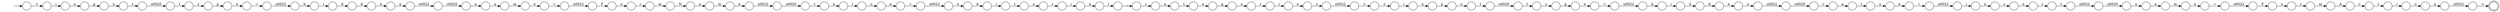 digraph Automaton {
  rankdir = LR;
  0 [shape=circle,label=""];
  0 -> 21 [label="n"]
  1 [shape=circle,label=""];
  1 -> 53 [label="m"]
  2 [shape=circle,label=""];
  2 -> 9 [label="n"]
  3 [shape=circle,label=""];
  3 -> 4 [label="n"]
  4 [shape=circle,label=""];
  4 -> 80 [label="a"]
  5 [shape=circle,label=""];
  5 -> 6 [label="="]
  6 [shape=circle,label=""];
  6 -> 32 [label="\u0022"]
  7 [shape=circle,label=""];
  7 -> 44 [label="d"]
  8 [shape=circle,label=""];
  8 -> 27 [label="<"]
  9 [shape=circle,label=""];
  9 -> 99 [label="\u0022"]
  10 [shape=circle,label=""];
  10 -> 102 [label="l"]
  11 [shape=circle,label=""];
  11 -> 72 [label="e"]
  12 [shape=circle,label=""];
  12 -> 90 [label="e"]
  13 [shape=circle,label=""];
  13 -> 57 [label="y"]
  14 [shape=circle,label=""];
  14 -> 109 [label="s"]
  15 [shape=circle,label=""];
  15 -> 41 [label="r"]
  16 [shape=circle,label=""];
  16 -> 33 [label="t"]
  17 [shape=circle,label=""];
  17 -> 29 [label="\u0020"]
  18 [shape=circle,label=""];
  18 -> 56 [label="t"]
  19 [shape=circle,label=""];
  19 -> 117 [label="\u0020"]
  20 [shape=circle,label=""];
  20 -> 81 [label="="]
  21 [shape=circle,label=""];
  21 -> 19 [label="\u0022"]
  22 [shape=circle,label=""];
  22 -> 94 [label="y"]
  23 [shape=circle,label=""];
  23 -> 66 [label="t"]
  24 [shape=circle,label=""];
  24 -> 68 [label="l"]
  25 [shape=circle,label=""];
  25 -> 67 [label="\u0022"]
  26 [shape=circle,label=""];
  26 -> 49 [label="o"]
  27 [shape=circle,label=""];
  27 -> 28 [label="i"]
  28 [shape=circle,label=""];
  28 -> 114 [label="n"]
  29 [shape=circle,label=""];
  29 -> 34 [label="v"]
  30 [shape=circle,label=""];
  30 -> 86 [label="i"]
  31 [shape=circle,label=""];
  31 -> 95 [label="e"]
  32 [shape=circle,label=""];
  32 -> 62 [label="h"]
  33 [shape=circle,label=""];
  33 -> 71 [label="\u0020"]
  34 [shape=circle,label=""];
  34 -> 45 [label="a"]
  35 [shape=circle,label=""];
  35 -> 55 [label="\u0020"]
  36 [shape=circle,label=""];
  36 -> 18 [label="u"]
  37 [shape=circle,label=""];
  37 -> 46 [label="e"]
  38 [shape=circle,label=""];
  38 -> 17 [label="\u0022"]
  39 [shape=circle,label=""];
  39 -> 89 [label="d"]
  40 [shape=circle,label=""];
  40 -> 8 [label=">"]
  41 [shape=circle,label=""];
  41 -> 58 [label="m"]
  42 [shape=circle,label=""];
  42 -> 35 [label="\u0022"]
  43 [shape=circle,label=""];
  43 -> 104 [label="i"]
  44 [shape=circle,label=""];
  44 -> 93 [label="e"]
  45 [shape=circle,label=""];
  45 -> 84 [label="l"]
  46 [shape=circle,label=""];
  46 -> 23 [label="r"]
  47 [shape=circle,label=""];
  47 -> 50 [label="i"]
  48 [shape=circle,label=""];
  48 -> 54 [label="a"]
  49 [shape=circle,label=""];
  49 -> 43 [label="r"]
  50 [shape=circle,label=""];
  50 -> 82 [label="n"]
  51 [shape=circle,label=""];
  51 -> 79 [label="t"]
  52 [shape=circle,label=""];
  52 -> 74 [label="a"]
  53 [shape=circle,label=""];
  53 -> 48 [label="N"]
  54 [shape=circle,label=""];
  54 -> 107 [label="m"]
  55 [shape=circle,label=""];
  55 -> 59 [label="v"]
  56 [shape=circle,label=""];
  56 -> 65 [label="\u0020"]
  57 [shape=circle,label=""];
  57 -> 105 [label="p"]
  58 [shape=circle,label=""];
  58 -> 119 [label="A"]
  59 [shape=circle,label=""];
  59 -> 24 [label="a"]
  60 [shape=circle,label=""];
  60 -> 120 [label="i"]
  61 [shape=circle,label=""];
  61 -> 0 [label="e"]
  62 [shape=circle,label=""];
  62 -> 75 [label="i"]
  63 [shape=circle,label=""];
  63 -> 20 [label="e"]
  64 [shape=circle,label=""];
  64 -> 3 [label="\u0020"]
  65 [shape=circle,label=""];
  65 -> 22 [label="t"]
  66 [shape=circle,label=""];
  66 -> 64 [label="\u0022"]
  67 [shape=circle,label=""];
  67 -> 39 [label="e"]
  68 [shape=circle,label=""];
  68 -> 12 [label="u"]
  69 [shape=circle,label=""];
  69 -> 76 [label="h"]
  70 [shape=circle,label=""];
  70 -> 61 [label="d"]
  71 [shape=circle,label=""];
  71 -> 13 [label="t"]
  72 [shape=circle,label=""];
  72 -> 91 [label="="]
  73 [shape=circle,label=""];
  73 -> 30 [label="r"]
  74 [shape=circle,label=""];
  74 -> 31 [label="t"]
  75 [shape=circle,label=""];
  75 -> 7 [label="d"]
  76 [shape=circle,label=""];
  76 -> 97 [label="i"]
  77 [shape=circle,label=""];
  77 -> 11 [label="m"]
  78 [shape=circle,label=""];
  78 -> 96 [label="="]
  79 [shape=circle,label=""];
  79 -> 73 [label="o"]
  80 [shape=circle,label=""];
  80 -> 85 [label="m"]
  81 [shape=circle,label=""];
  81 -> 69 [label="\u0022"]
  82 [shape=circle,label=""];
  82 -> 37 [label="s"]
  83 [shape=circle,label=""];
  83 -> 16 [label="u"]
  84 [shape=circle,label=""];
  84 -> 116 [label="u"]
  85 [shape=circle,label=""];
  85 -> 78 [label="e"]
  86 [shape=circle,label=""];
  86 -> 10 [label="a"]
  87 [shape=circle,label=""];
  87 -> 98 [label="="]
  88 [shape=circle,label=""];
  88 -> 52 [label="c"]
  89 [shape=circle,label=""];
  89 -> 51 [label="i"]
  90 [shape=circle,label=""];
  90 -> 25 [label="="]
  91 [shape=circle,label=""];
  91 -> 101 [label="\u0022"]
  92 [shape=circle,label=""];
  92 -> 1 [label="r"]
  93 [shape=circle,label=""];
  93 -> 38 [label="n"]
  94 [shape=circle,label=""];
  94 -> 63 [label="p"]
  95 [shape=circle,label=""];
  95 -> 26 [label="g"]
  96 [shape=circle,label=""];
  96 -> 113 [label="\u0022"]
  97 [shape=circle,label=""];
  97 -> 70 [label="d"]
  98 [shape=circle,label=""];
  98 -> 47 [label="\u0022"]
  99 [shape=circle,label=""];
  99 -> 110 [label=">"]
  100 [shape=circle,label=""];
  100 -> 60 [label="t"]
  101 [shape=circle,label=""];
  101 -> 115 [label="F"]
  102 [shape=circle,label=""];
  102 -> 88 [label="_"]
  103 [shape=circle,label=""];
  103 -> 77 [label="a"]
  104 [shape=circle,label=""];
  104 -> 14 [label="e"]
  105 [shape=circle,label=""];
  105 -> 5 [label="e"]
  106 [shape=circle,label=""];
  106 -> 118 [label="i"]
  107 [shape=circle,label=""];
  107 -> 42 [label="e"]
  108 [shape=circle,label=""];
  108 -> 36 [label="p"]
  109 [shape=circle,label=""];
  109 -> 40 [label="\u0022"]
  110 [shape=doublecircle,label=""];
  111 [shape=circle,label=""];
  111 -> 15 [label="o"]
  112 [shape=circle,label=""];
  initial [shape=plaintext,label=""];
  initial -> 112
  112 -> 106 [label="<"]
  113 [shape=circle,label=""];
  113 -> 111 [label="F"]
  114 [shape=circle,label=""];
  114 -> 83 [label="p"]
  115 [shape=circle,label=""];
  115 -> 92 [label="o"]
  116 [shape=circle,label=""];
  116 -> 87 [label="e"]
  117 [shape=circle,label=""];
  117 -> 103 [label="n"]
  118 [shape=circle,label=""];
  118 -> 108 [label="n"]
  119 [shape=circle,label=""];
  119 -> 100 [label="c"]
  120 [shape=circle,label=""];
  120 -> 2 [label="o"]
}

